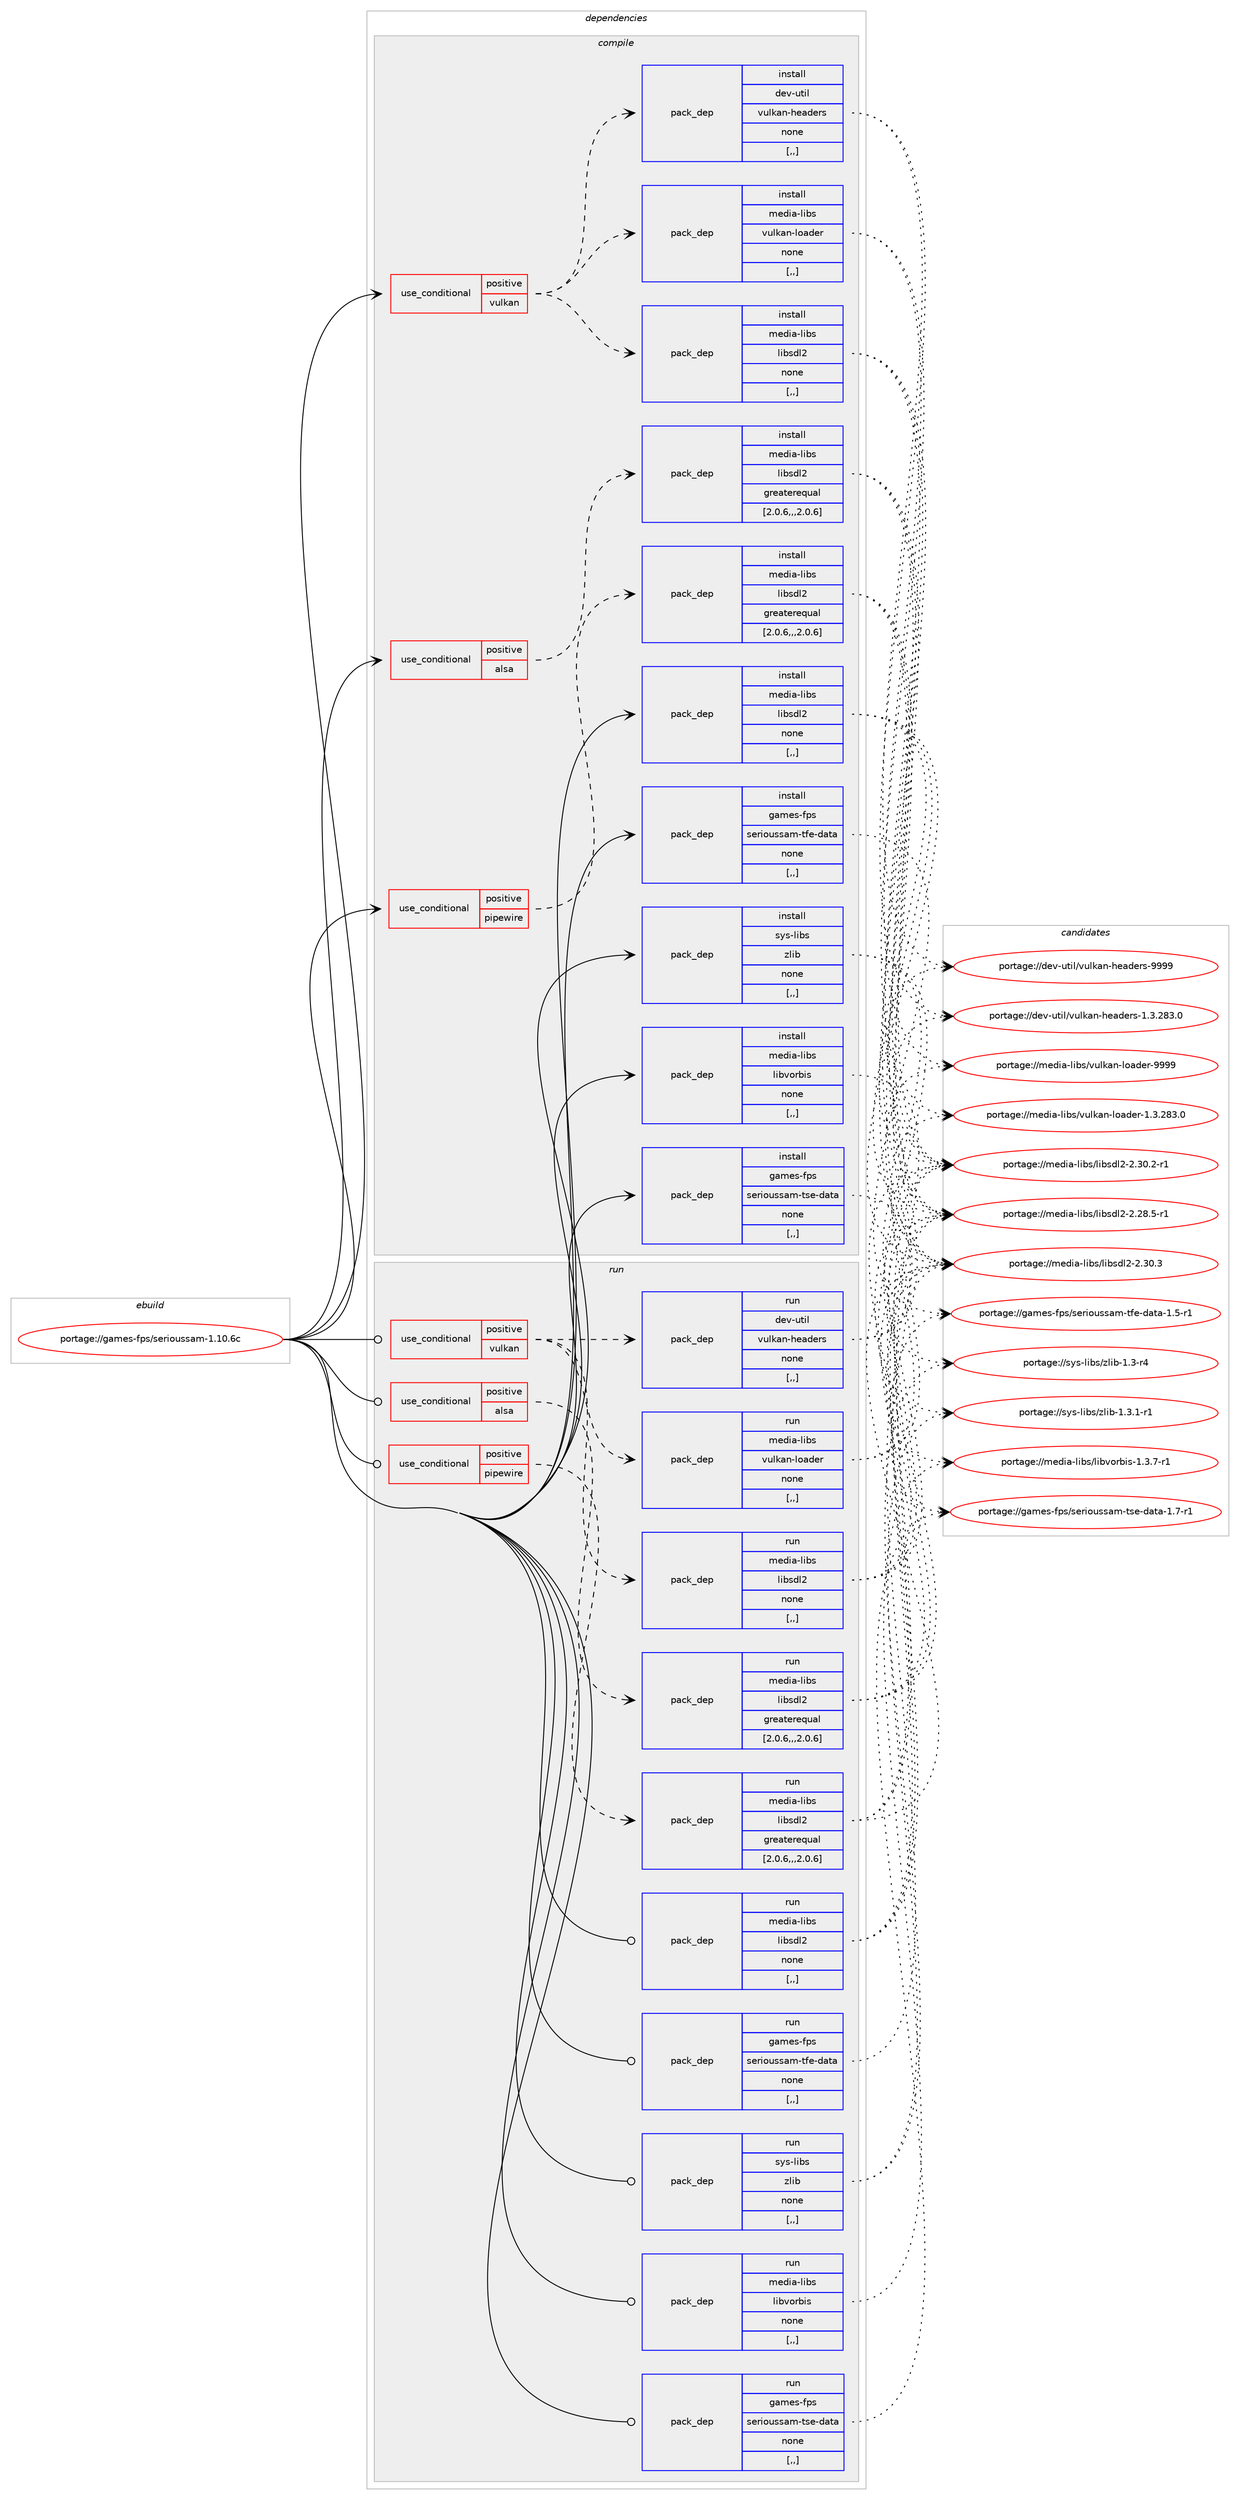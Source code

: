 digraph prolog {

# *************
# Graph options
# *************

newrank=true;
concentrate=true;
compound=true;
graph [rankdir=LR,fontname=Helvetica,fontsize=10,ranksep=1.5];#, ranksep=2.5, nodesep=0.2];
edge  [arrowhead=vee];
node  [fontname=Helvetica,fontsize=10];

# **********
# The ebuild
# **********

subgraph cluster_leftcol {
color=gray;
rank=same;
label=<<i>ebuild</i>>;
id [label="portage://games-fps/serioussam-1.10.6c", color=red, width=4, href="../games-fps/serioussam-1.10.6c.svg"];
}

# ****************
# The dependencies
# ****************

subgraph cluster_midcol {
color=gray;
label=<<i>dependencies</i>>;
subgraph cluster_compile {
fillcolor="#eeeeee";
style=filled;
label=<<i>compile</i>>;
subgraph cond63745 {
dependency229346 [label=<<TABLE BORDER="0" CELLBORDER="1" CELLSPACING="0" CELLPADDING="4"><TR><TD ROWSPAN="3" CELLPADDING="10">use_conditional</TD></TR><TR><TD>positive</TD></TR><TR><TD>alsa</TD></TR></TABLE>>, shape=none, color=red];
subgraph pack164094 {
dependency229347 [label=<<TABLE BORDER="0" CELLBORDER="1" CELLSPACING="0" CELLPADDING="4" WIDTH="220"><TR><TD ROWSPAN="6" CELLPADDING="30">pack_dep</TD></TR><TR><TD WIDTH="110">install</TD></TR><TR><TD>media-libs</TD></TR><TR><TD>libsdl2</TD></TR><TR><TD>greaterequal</TD></TR><TR><TD>[2.0.6,,,2.0.6]</TD></TR></TABLE>>, shape=none, color=blue];
}
dependency229346:e -> dependency229347:w [weight=20,style="dashed",arrowhead="vee"];
}
id:e -> dependency229346:w [weight=20,style="solid",arrowhead="vee"];
subgraph cond63746 {
dependency229348 [label=<<TABLE BORDER="0" CELLBORDER="1" CELLSPACING="0" CELLPADDING="4"><TR><TD ROWSPAN="3" CELLPADDING="10">use_conditional</TD></TR><TR><TD>positive</TD></TR><TR><TD>pipewire</TD></TR></TABLE>>, shape=none, color=red];
subgraph pack164095 {
dependency229349 [label=<<TABLE BORDER="0" CELLBORDER="1" CELLSPACING="0" CELLPADDING="4" WIDTH="220"><TR><TD ROWSPAN="6" CELLPADDING="30">pack_dep</TD></TR><TR><TD WIDTH="110">install</TD></TR><TR><TD>media-libs</TD></TR><TR><TD>libsdl2</TD></TR><TR><TD>greaterequal</TD></TR><TR><TD>[2.0.6,,,2.0.6]</TD></TR></TABLE>>, shape=none, color=blue];
}
dependency229348:e -> dependency229349:w [weight=20,style="dashed",arrowhead="vee"];
}
id:e -> dependency229348:w [weight=20,style="solid",arrowhead="vee"];
subgraph cond63747 {
dependency229350 [label=<<TABLE BORDER="0" CELLBORDER="1" CELLSPACING="0" CELLPADDING="4"><TR><TD ROWSPAN="3" CELLPADDING="10">use_conditional</TD></TR><TR><TD>positive</TD></TR><TR><TD>vulkan</TD></TR></TABLE>>, shape=none, color=red];
subgraph pack164096 {
dependency229351 [label=<<TABLE BORDER="0" CELLBORDER="1" CELLSPACING="0" CELLPADDING="4" WIDTH="220"><TR><TD ROWSPAN="6" CELLPADDING="30">pack_dep</TD></TR><TR><TD WIDTH="110">install</TD></TR><TR><TD>dev-util</TD></TR><TR><TD>vulkan-headers</TD></TR><TR><TD>none</TD></TR><TR><TD>[,,]</TD></TR></TABLE>>, shape=none, color=blue];
}
dependency229350:e -> dependency229351:w [weight=20,style="dashed",arrowhead="vee"];
subgraph pack164097 {
dependency229352 [label=<<TABLE BORDER="0" CELLBORDER="1" CELLSPACING="0" CELLPADDING="4" WIDTH="220"><TR><TD ROWSPAN="6" CELLPADDING="30">pack_dep</TD></TR><TR><TD WIDTH="110">install</TD></TR><TR><TD>media-libs</TD></TR><TR><TD>vulkan-loader</TD></TR><TR><TD>none</TD></TR><TR><TD>[,,]</TD></TR></TABLE>>, shape=none, color=blue];
}
dependency229350:e -> dependency229352:w [weight=20,style="dashed",arrowhead="vee"];
subgraph pack164098 {
dependency229353 [label=<<TABLE BORDER="0" CELLBORDER="1" CELLSPACING="0" CELLPADDING="4" WIDTH="220"><TR><TD ROWSPAN="6" CELLPADDING="30">pack_dep</TD></TR><TR><TD WIDTH="110">install</TD></TR><TR><TD>media-libs</TD></TR><TR><TD>libsdl2</TD></TR><TR><TD>none</TD></TR><TR><TD>[,,]</TD></TR></TABLE>>, shape=none, color=blue];
}
dependency229350:e -> dependency229353:w [weight=20,style="dashed",arrowhead="vee"];
}
id:e -> dependency229350:w [weight=20,style="solid",arrowhead="vee"];
subgraph pack164099 {
dependency229354 [label=<<TABLE BORDER="0" CELLBORDER="1" CELLSPACING="0" CELLPADDING="4" WIDTH="220"><TR><TD ROWSPAN="6" CELLPADDING="30">pack_dep</TD></TR><TR><TD WIDTH="110">install</TD></TR><TR><TD>games-fps</TD></TR><TR><TD>serioussam-tfe-data</TD></TR><TR><TD>none</TD></TR><TR><TD>[,,]</TD></TR></TABLE>>, shape=none, color=blue];
}
id:e -> dependency229354:w [weight=20,style="solid",arrowhead="vee"];
subgraph pack164100 {
dependency229355 [label=<<TABLE BORDER="0" CELLBORDER="1" CELLSPACING="0" CELLPADDING="4" WIDTH="220"><TR><TD ROWSPAN="6" CELLPADDING="30">pack_dep</TD></TR><TR><TD WIDTH="110">install</TD></TR><TR><TD>games-fps</TD></TR><TR><TD>serioussam-tse-data</TD></TR><TR><TD>none</TD></TR><TR><TD>[,,]</TD></TR></TABLE>>, shape=none, color=blue];
}
id:e -> dependency229355:w [weight=20,style="solid",arrowhead="vee"];
subgraph pack164101 {
dependency229356 [label=<<TABLE BORDER="0" CELLBORDER="1" CELLSPACING="0" CELLPADDING="4" WIDTH="220"><TR><TD ROWSPAN="6" CELLPADDING="30">pack_dep</TD></TR><TR><TD WIDTH="110">install</TD></TR><TR><TD>media-libs</TD></TR><TR><TD>libsdl2</TD></TR><TR><TD>none</TD></TR><TR><TD>[,,]</TD></TR></TABLE>>, shape=none, color=blue];
}
id:e -> dependency229356:w [weight=20,style="solid",arrowhead="vee"];
subgraph pack164102 {
dependency229357 [label=<<TABLE BORDER="0" CELLBORDER="1" CELLSPACING="0" CELLPADDING="4" WIDTH="220"><TR><TD ROWSPAN="6" CELLPADDING="30">pack_dep</TD></TR><TR><TD WIDTH="110">install</TD></TR><TR><TD>media-libs</TD></TR><TR><TD>libvorbis</TD></TR><TR><TD>none</TD></TR><TR><TD>[,,]</TD></TR></TABLE>>, shape=none, color=blue];
}
id:e -> dependency229357:w [weight=20,style="solid",arrowhead="vee"];
subgraph pack164103 {
dependency229358 [label=<<TABLE BORDER="0" CELLBORDER="1" CELLSPACING="0" CELLPADDING="4" WIDTH="220"><TR><TD ROWSPAN="6" CELLPADDING="30">pack_dep</TD></TR><TR><TD WIDTH="110">install</TD></TR><TR><TD>sys-libs</TD></TR><TR><TD>zlib</TD></TR><TR><TD>none</TD></TR><TR><TD>[,,]</TD></TR></TABLE>>, shape=none, color=blue];
}
id:e -> dependency229358:w [weight=20,style="solid",arrowhead="vee"];
}
subgraph cluster_compileandrun {
fillcolor="#eeeeee";
style=filled;
label=<<i>compile and run</i>>;
}
subgraph cluster_run {
fillcolor="#eeeeee";
style=filled;
label=<<i>run</i>>;
subgraph cond63748 {
dependency229359 [label=<<TABLE BORDER="0" CELLBORDER="1" CELLSPACING="0" CELLPADDING="4"><TR><TD ROWSPAN="3" CELLPADDING="10">use_conditional</TD></TR><TR><TD>positive</TD></TR><TR><TD>alsa</TD></TR></TABLE>>, shape=none, color=red];
subgraph pack164104 {
dependency229360 [label=<<TABLE BORDER="0" CELLBORDER="1" CELLSPACING="0" CELLPADDING="4" WIDTH="220"><TR><TD ROWSPAN="6" CELLPADDING="30">pack_dep</TD></TR><TR><TD WIDTH="110">run</TD></TR><TR><TD>media-libs</TD></TR><TR><TD>libsdl2</TD></TR><TR><TD>greaterequal</TD></TR><TR><TD>[2.0.6,,,2.0.6]</TD></TR></TABLE>>, shape=none, color=blue];
}
dependency229359:e -> dependency229360:w [weight=20,style="dashed",arrowhead="vee"];
}
id:e -> dependency229359:w [weight=20,style="solid",arrowhead="odot"];
subgraph cond63749 {
dependency229361 [label=<<TABLE BORDER="0" CELLBORDER="1" CELLSPACING="0" CELLPADDING="4"><TR><TD ROWSPAN="3" CELLPADDING="10">use_conditional</TD></TR><TR><TD>positive</TD></TR><TR><TD>pipewire</TD></TR></TABLE>>, shape=none, color=red];
subgraph pack164105 {
dependency229362 [label=<<TABLE BORDER="0" CELLBORDER="1" CELLSPACING="0" CELLPADDING="4" WIDTH="220"><TR><TD ROWSPAN="6" CELLPADDING="30">pack_dep</TD></TR><TR><TD WIDTH="110">run</TD></TR><TR><TD>media-libs</TD></TR><TR><TD>libsdl2</TD></TR><TR><TD>greaterequal</TD></TR><TR><TD>[2.0.6,,,2.0.6]</TD></TR></TABLE>>, shape=none, color=blue];
}
dependency229361:e -> dependency229362:w [weight=20,style="dashed",arrowhead="vee"];
}
id:e -> dependency229361:w [weight=20,style="solid",arrowhead="odot"];
subgraph cond63750 {
dependency229363 [label=<<TABLE BORDER="0" CELLBORDER="1" CELLSPACING="0" CELLPADDING="4"><TR><TD ROWSPAN="3" CELLPADDING="10">use_conditional</TD></TR><TR><TD>positive</TD></TR><TR><TD>vulkan</TD></TR></TABLE>>, shape=none, color=red];
subgraph pack164106 {
dependency229364 [label=<<TABLE BORDER="0" CELLBORDER="1" CELLSPACING="0" CELLPADDING="4" WIDTH="220"><TR><TD ROWSPAN="6" CELLPADDING="30">pack_dep</TD></TR><TR><TD WIDTH="110">run</TD></TR><TR><TD>dev-util</TD></TR><TR><TD>vulkan-headers</TD></TR><TR><TD>none</TD></TR><TR><TD>[,,]</TD></TR></TABLE>>, shape=none, color=blue];
}
dependency229363:e -> dependency229364:w [weight=20,style="dashed",arrowhead="vee"];
subgraph pack164107 {
dependency229365 [label=<<TABLE BORDER="0" CELLBORDER="1" CELLSPACING="0" CELLPADDING="4" WIDTH="220"><TR><TD ROWSPAN="6" CELLPADDING="30">pack_dep</TD></TR><TR><TD WIDTH="110">run</TD></TR><TR><TD>media-libs</TD></TR><TR><TD>vulkan-loader</TD></TR><TR><TD>none</TD></TR><TR><TD>[,,]</TD></TR></TABLE>>, shape=none, color=blue];
}
dependency229363:e -> dependency229365:w [weight=20,style="dashed",arrowhead="vee"];
subgraph pack164108 {
dependency229366 [label=<<TABLE BORDER="0" CELLBORDER="1" CELLSPACING="0" CELLPADDING="4" WIDTH="220"><TR><TD ROWSPAN="6" CELLPADDING="30">pack_dep</TD></TR><TR><TD WIDTH="110">run</TD></TR><TR><TD>media-libs</TD></TR><TR><TD>libsdl2</TD></TR><TR><TD>none</TD></TR><TR><TD>[,,]</TD></TR></TABLE>>, shape=none, color=blue];
}
dependency229363:e -> dependency229366:w [weight=20,style="dashed",arrowhead="vee"];
}
id:e -> dependency229363:w [weight=20,style="solid",arrowhead="odot"];
subgraph pack164109 {
dependency229367 [label=<<TABLE BORDER="0" CELLBORDER="1" CELLSPACING="0" CELLPADDING="4" WIDTH="220"><TR><TD ROWSPAN="6" CELLPADDING="30">pack_dep</TD></TR><TR><TD WIDTH="110">run</TD></TR><TR><TD>games-fps</TD></TR><TR><TD>serioussam-tfe-data</TD></TR><TR><TD>none</TD></TR><TR><TD>[,,]</TD></TR></TABLE>>, shape=none, color=blue];
}
id:e -> dependency229367:w [weight=20,style="solid",arrowhead="odot"];
subgraph pack164110 {
dependency229368 [label=<<TABLE BORDER="0" CELLBORDER="1" CELLSPACING="0" CELLPADDING="4" WIDTH="220"><TR><TD ROWSPAN="6" CELLPADDING="30">pack_dep</TD></TR><TR><TD WIDTH="110">run</TD></TR><TR><TD>games-fps</TD></TR><TR><TD>serioussam-tse-data</TD></TR><TR><TD>none</TD></TR><TR><TD>[,,]</TD></TR></TABLE>>, shape=none, color=blue];
}
id:e -> dependency229368:w [weight=20,style="solid",arrowhead="odot"];
subgraph pack164111 {
dependency229369 [label=<<TABLE BORDER="0" CELLBORDER="1" CELLSPACING="0" CELLPADDING="4" WIDTH="220"><TR><TD ROWSPAN="6" CELLPADDING="30">pack_dep</TD></TR><TR><TD WIDTH="110">run</TD></TR><TR><TD>media-libs</TD></TR><TR><TD>libsdl2</TD></TR><TR><TD>none</TD></TR><TR><TD>[,,]</TD></TR></TABLE>>, shape=none, color=blue];
}
id:e -> dependency229369:w [weight=20,style="solid",arrowhead="odot"];
subgraph pack164112 {
dependency229370 [label=<<TABLE BORDER="0" CELLBORDER="1" CELLSPACING="0" CELLPADDING="4" WIDTH="220"><TR><TD ROWSPAN="6" CELLPADDING="30">pack_dep</TD></TR><TR><TD WIDTH="110">run</TD></TR><TR><TD>media-libs</TD></TR><TR><TD>libvorbis</TD></TR><TR><TD>none</TD></TR><TR><TD>[,,]</TD></TR></TABLE>>, shape=none, color=blue];
}
id:e -> dependency229370:w [weight=20,style="solid",arrowhead="odot"];
subgraph pack164113 {
dependency229371 [label=<<TABLE BORDER="0" CELLBORDER="1" CELLSPACING="0" CELLPADDING="4" WIDTH="220"><TR><TD ROWSPAN="6" CELLPADDING="30">pack_dep</TD></TR><TR><TD WIDTH="110">run</TD></TR><TR><TD>sys-libs</TD></TR><TR><TD>zlib</TD></TR><TR><TD>none</TD></TR><TR><TD>[,,]</TD></TR></TABLE>>, shape=none, color=blue];
}
id:e -> dependency229371:w [weight=20,style="solid",arrowhead="odot"];
}
}

# **************
# The candidates
# **************

subgraph cluster_choices {
rank=same;
color=gray;
label=<<i>candidates</i>>;

subgraph choice164094 {
color=black;
nodesep=1;
choice10910110010597451081059811547108105981151001085045504651484651 [label="portage://media-libs/libsdl2-2.30.3", color=red, width=4,href="../media-libs/libsdl2-2.30.3.svg"];
choice109101100105974510810598115471081059811510010850455046514846504511449 [label="portage://media-libs/libsdl2-2.30.2-r1", color=red, width=4,href="../media-libs/libsdl2-2.30.2-r1.svg"];
choice109101100105974510810598115471081059811510010850455046505646534511449 [label="portage://media-libs/libsdl2-2.28.5-r1", color=red, width=4,href="../media-libs/libsdl2-2.28.5-r1.svg"];
dependency229347:e -> choice10910110010597451081059811547108105981151001085045504651484651:w [style=dotted,weight="100"];
dependency229347:e -> choice109101100105974510810598115471081059811510010850455046514846504511449:w [style=dotted,weight="100"];
dependency229347:e -> choice109101100105974510810598115471081059811510010850455046505646534511449:w [style=dotted,weight="100"];
}
subgraph choice164095 {
color=black;
nodesep=1;
choice10910110010597451081059811547108105981151001085045504651484651 [label="portage://media-libs/libsdl2-2.30.3", color=red, width=4,href="../media-libs/libsdl2-2.30.3.svg"];
choice109101100105974510810598115471081059811510010850455046514846504511449 [label="portage://media-libs/libsdl2-2.30.2-r1", color=red, width=4,href="../media-libs/libsdl2-2.30.2-r1.svg"];
choice109101100105974510810598115471081059811510010850455046505646534511449 [label="portage://media-libs/libsdl2-2.28.5-r1", color=red, width=4,href="../media-libs/libsdl2-2.28.5-r1.svg"];
dependency229349:e -> choice10910110010597451081059811547108105981151001085045504651484651:w [style=dotted,weight="100"];
dependency229349:e -> choice109101100105974510810598115471081059811510010850455046514846504511449:w [style=dotted,weight="100"];
dependency229349:e -> choice109101100105974510810598115471081059811510010850455046505646534511449:w [style=dotted,weight="100"];
}
subgraph choice164096 {
color=black;
nodesep=1;
choice10010111845117116105108471181171081079711045104101971001011141154557575757 [label="portage://dev-util/vulkan-headers-9999", color=red, width=4,href="../dev-util/vulkan-headers-9999.svg"];
choice100101118451171161051084711811710810797110451041019710010111411545494651465056514648 [label="portage://dev-util/vulkan-headers-1.3.283.0", color=red, width=4,href="../dev-util/vulkan-headers-1.3.283.0.svg"];
dependency229351:e -> choice10010111845117116105108471181171081079711045104101971001011141154557575757:w [style=dotted,weight="100"];
dependency229351:e -> choice100101118451171161051084711811710810797110451041019710010111411545494651465056514648:w [style=dotted,weight="100"];
}
subgraph choice164097 {
color=black;
nodesep=1;
choice109101100105974510810598115471181171081079711045108111971001011144557575757 [label="portage://media-libs/vulkan-loader-9999", color=red, width=4,href="../media-libs/vulkan-loader-9999.svg"];
choice1091011001059745108105981154711811710810797110451081119710010111445494651465056514648 [label="portage://media-libs/vulkan-loader-1.3.283.0", color=red, width=4,href="../media-libs/vulkan-loader-1.3.283.0.svg"];
dependency229352:e -> choice109101100105974510810598115471181171081079711045108111971001011144557575757:w [style=dotted,weight="100"];
dependency229352:e -> choice1091011001059745108105981154711811710810797110451081119710010111445494651465056514648:w [style=dotted,weight="100"];
}
subgraph choice164098 {
color=black;
nodesep=1;
choice10910110010597451081059811547108105981151001085045504651484651 [label="portage://media-libs/libsdl2-2.30.3", color=red, width=4,href="../media-libs/libsdl2-2.30.3.svg"];
choice109101100105974510810598115471081059811510010850455046514846504511449 [label="portage://media-libs/libsdl2-2.30.2-r1", color=red, width=4,href="../media-libs/libsdl2-2.30.2-r1.svg"];
choice109101100105974510810598115471081059811510010850455046505646534511449 [label="portage://media-libs/libsdl2-2.28.5-r1", color=red, width=4,href="../media-libs/libsdl2-2.28.5-r1.svg"];
dependency229353:e -> choice10910110010597451081059811547108105981151001085045504651484651:w [style=dotted,weight="100"];
dependency229353:e -> choice109101100105974510810598115471081059811510010850455046514846504511449:w [style=dotted,weight="100"];
dependency229353:e -> choice109101100105974510810598115471081059811510010850455046505646534511449:w [style=dotted,weight="100"];
}
subgraph choice164099 {
color=black;
nodesep=1;
choice1039710910111545102112115471151011141051111171151159710945116102101451009711697454946534511449 [label="portage://games-fps/serioussam-tfe-data-1.5-r1", color=red, width=4,href="../games-fps/serioussam-tfe-data-1.5-r1.svg"];
dependency229354:e -> choice1039710910111545102112115471151011141051111171151159710945116102101451009711697454946534511449:w [style=dotted,weight="100"];
}
subgraph choice164100 {
color=black;
nodesep=1;
choice1039710910111545102112115471151011141051111171151159710945116115101451009711697454946554511449 [label="portage://games-fps/serioussam-tse-data-1.7-r1", color=red, width=4,href="../games-fps/serioussam-tse-data-1.7-r1.svg"];
dependency229355:e -> choice1039710910111545102112115471151011141051111171151159710945116115101451009711697454946554511449:w [style=dotted,weight="100"];
}
subgraph choice164101 {
color=black;
nodesep=1;
choice10910110010597451081059811547108105981151001085045504651484651 [label="portage://media-libs/libsdl2-2.30.3", color=red, width=4,href="../media-libs/libsdl2-2.30.3.svg"];
choice109101100105974510810598115471081059811510010850455046514846504511449 [label="portage://media-libs/libsdl2-2.30.2-r1", color=red, width=4,href="../media-libs/libsdl2-2.30.2-r1.svg"];
choice109101100105974510810598115471081059811510010850455046505646534511449 [label="portage://media-libs/libsdl2-2.28.5-r1", color=red, width=4,href="../media-libs/libsdl2-2.28.5-r1.svg"];
dependency229356:e -> choice10910110010597451081059811547108105981151001085045504651484651:w [style=dotted,weight="100"];
dependency229356:e -> choice109101100105974510810598115471081059811510010850455046514846504511449:w [style=dotted,weight="100"];
dependency229356:e -> choice109101100105974510810598115471081059811510010850455046505646534511449:w [style=dotted,weight="100"];
}
subgraph choice164102 {
color=black;
nodesep=1;
choice1091011001059745108105981154710810598118111114981051154549465146554511449 [label="portage://media-libs/libvorbis-1.3.7-r1", color=red, width=4,href="../media-libs/libvorbis-1.3.7-r1.svg"];
dependency229357:e -> choice1091011001059745108105981154710810598118111114981051154549465146554511449:w [style=dotted,weight="100"];
}
subgraph choice164103 {
color=black;
nodesep=1;
choice115121115451081059811547122108105984549465146494511449 [label="portage://sys-libs/zlib-1.3.1-r1", color=red, width=4,href="../sys-libs/zlib-1.3.1-r1.svg"];
choice11512111545108105981154712210810598454946514511452 [label="portage://sys-libs/zlib-1.3-r4", color=red, width=4,href="../sys-libs/zlib-1.3-r4.svg"];
dependency229358:e -> choice115121115451081059811547122108105984549465146494511449:w [style=dotted,weight="100"];
dependency229358:e -> choice11512111545108105981154712210810598454946514511452:w [style=dotted,weight="100"];
}
subgraph choice164104 {
color=black;
nodesep=1;
choice10910110010597451081059811547108105981151001085045504651484651 [label="portage://media-libs/libsdl2-2.30.3", color=red, width=4,href="../media-libs/libsdl2-2.30.3.svg"];
choice109101100105974510810598115471081059811510010850455046514846504511449 [label="portage://media-libs/libsdl2-2.30.2-r1", color=red, width=4,href="../media-libs/libsdl2-2.30.2-r1.svg"];
choice109101100105974510810598115471081059811510010850455046505646534511449 [label="portage://media-libs/libsdl2-2.28.5-r1", color=red, width=4,href="../media-libs/libsdl2-2.28.5-r1.svg"];
dependency229360:e -> choice10910110010597451081059811547108105981151001085045504651484651:w [style=dotted,weight="100"];
dependency229360:e -> choice109101100105974510810598115471081059811510010850455046514846504511449:w [style=dotted,weight="100"];
dependency229360:e -> choice109101100105974510810598115471081059811510010850455046505646534511449:w [style=dotted,weight="100"];
}
subgraph choice164105 {
color=black;
nodesep=1;
choice10910110010597451081059811547108105981151001085045504651484651 [label="portage://media-libs/libsdl2-2.30.3", color=red, width=4,href="../media-libs/libsdl2-2.30.3.svg"];
choice109101100105974510810598115471081059811510010850455046514846504511449 [label="portage://media-libs/libsdl2-2.30.2-r1", color=red, width=4,href="../media-libs/libsdl2-2.30.2-r1.svg"];
choice109101100105974510810598115471081059811510010850455046505646534511449 [label="portage://media-libs/libsdl2-2.28.5-r1", color=red, width=4,href="../media-libs/libsdl2-2.28.5-r1.svg"];
dependency229362:e -> choice10910110010597451081059811547108105981151001085045504651484651:w [style=dotted,weight="100"];
dependency229362:e -> choice109101100105974510810598115471081059811510010850455046514846504511449:w [style=dotted,weight="100"];
dependency229362:e -> choice109101100105974510810598115471081059811510010850455046505646534511449:w [style=dotted,weight="100"];
}
subgraph choice164106 {
color=black;
nodesep=1;
choice10010111845117116105108471181171081079711045104101971001011141154557575757 [label="portage://dev-util/vulkan-headers-9999", color=red, width=4,href="../dev-util/vulkan-headers-9999.svg"];
choice100101118451171161051084711811710810797110451041019710010111411545494651465056514648 [label="portage://dev-util/vulkan-headers-1.3.283.0", color=red, width=4,href="../dev-util/vulkan-headers-1.3.283.0.svg"];
dependency229364:e -> choice10010111845117116105108471181171081079711045104101971001011141154557575757:w [style=dotted,weight="100"];
dependency229364:e -> choice100101118451171161051084711811710810797110451041019710010111411545494651465056514648:w [style=dotted,weight="100"];
}
subgraph choice164107 {
color=black;
nodesep=1;
choice109101100105974510810598115471181171081079711045108111971001011144557575757 [label="portage://media-libs/vulkan-loader-9999", color=red, width=4,href="../media-libs/vulkan-loader-9999.svg"];
choice1091011001059745108105981154711811710810797110451081119710010111445494651465056514648 [label="portage://media-libs/vulkan-loader-1.3.283.0", color=red, width=4,href="../media-libs/vulkan-loader-1.3.283.0.svg"];
dependency229365:e -> choice109101100105974510810598115471181171081079711045108111971001011144557575757:w [style=dotted,weight="100"];
dependency229365:e -> choice1091011001059745108105981154711811710810797110451081119710010111445494651465056514648:w [style=dotted,weight="100"];
}
subgraph choice164108 {
color=black;
nodesep=1;
choice10910110010597451081059811547108105981151001085045504651484651 [label="portage://media-libs/libsdl2-2.30.3", color=red, width=4,href="../media-libs/libsdl2-2.30.3.svg"];
choice109101100105974510810598115471081059811510010850455046514846504511449 [label="portage://media-libs/libsdl2-2.30.2-r1", color=red, width=4,href="../media-libs/libsdl2-2.30.2-r1.svg"];
choice109101100105974510810598115471081059811510010850455046505646534511449 [label="portage://media-libs/libsdl2-2.28.5-r1", color=red, width=4,href="../media-libs/libsdl2-2.28.5-r1.svg"];
dependency229366:e -> choice10910110010597451081059811547108105981151001085045504651484651:w [style=dotted,weight="100"];
dependency229366:e -> choice109101100105974510810598115471081059811510010850455046514846504511449:w [style=dotted,weight="100"];
dependency229366:e -> choice109101100105974510810598115471081059811510010850455046505646534511449:w [style=dotted,weight="100"];
}
subgraph choice164109 {
color=black;
nodesep=1;
choice1039710910111545102112115471151011141051111171151159710945116102101451009711697454946534511449 [label="portage://games-fps/serioussam-tfe-data-1.5-r1", color=red, width=4,href="../games-fps/serioussam-tfe-data-1.5-r1.svg"];
dependency229367:e -> choice1039710910111545102112115471151011141051111171151159710945116102101451009711697454946534511449:w [style=dotted,weight="100"];
}
subgraph choice164110 {
color=black;
nodesep=1;
choice1039710910111545102112115471151011141051111171151159710945116115101451009711697454946554511449 [label="portage://games-fps/serioussam-tse-data-1.7-r1", color=red, width=4,href="../games-fps/serioussam-tse-data-1.7-r1.svg"];
dependency229368:e -> choice1039710910111545102112115471151011141051111171151159710945116115101451009711697454946554511449:w [style=dotted,weight="100"];
}
subgraph choice164111 {
color=black;
nodesep=1;
choice10910110010597451081059811547108105981151001085045504651484651 [label="portage://media-libs/libsdl2-2.30.3", color=red, width=4,href="../media-libs/libsdl2-2.30.3.svg"];
choice109101100105974510810598115471081059811510010850455046514846504511449 [label="portage://media-libs/libsdl2-2.30.2-r1", color=red, width=4,href="../media-libs/libsdl2-2.30.2-r1.svg"];
choice109101100105974510810598115471081059811510010850455046505646534511449 [label="portage://media-libs/libsdl2-2.28.5-r1", color=red, width=4,href="../media-libs/libsdl2-2.28.5-r1.svg"];
dependency229369:e -> choice10910110010597451081059811547108105981151001085045504651484651:w [style=dotted,weight="100"];
dependency229369:e -> choice109101100105974510810598115471081059811510010850455046514846504511449:w [style=dotted,weight="100"];
dependency229369:e -> choice109101100105974510810598115471081059811510010850455046505646534511449:w [style=dotted,weight="100"];
}
subgraph choice164112 {
color=black;
nodesep=1;
choice1091011001059745108105981154710810598118111114981051154549465146554511449 [label="portage://media-libs/libvorbis-1.3.7-r1", color=red, width=4,href="../media-libs/libvorbis-1.3.7-r1.svg"];
dependency229370:e -> choice1091011001059745108105981154710810598118111114981051154549465146554511449:w [style=dotted,weight="100"];
}
subgraph choice164113 {
color=black;
nodesep=1;
choice115121115451081059811547122108105984549465146494511449 [label="portage://sys-libs/zlib-1.3.1-r1", color=red, width=4,href="../sys-libs/zlib-1.3.1-r1.svg"];
choice11512111545108105981154712210810598454946514511452 [label="portage://sys-libs/zlib-1.3-r4", color=red, width=4,href="../sys-libs/zlib-1.3-r4.svg"];
dependency229371:e -> choice115121115451081059811547122108105984549465146494511449:w [style=dotted,weight="100"];
dependency229371:e -> choice11512111545108105981154712210810598454946514511452:w [style=dotted,weight="100"];
}
}

}
